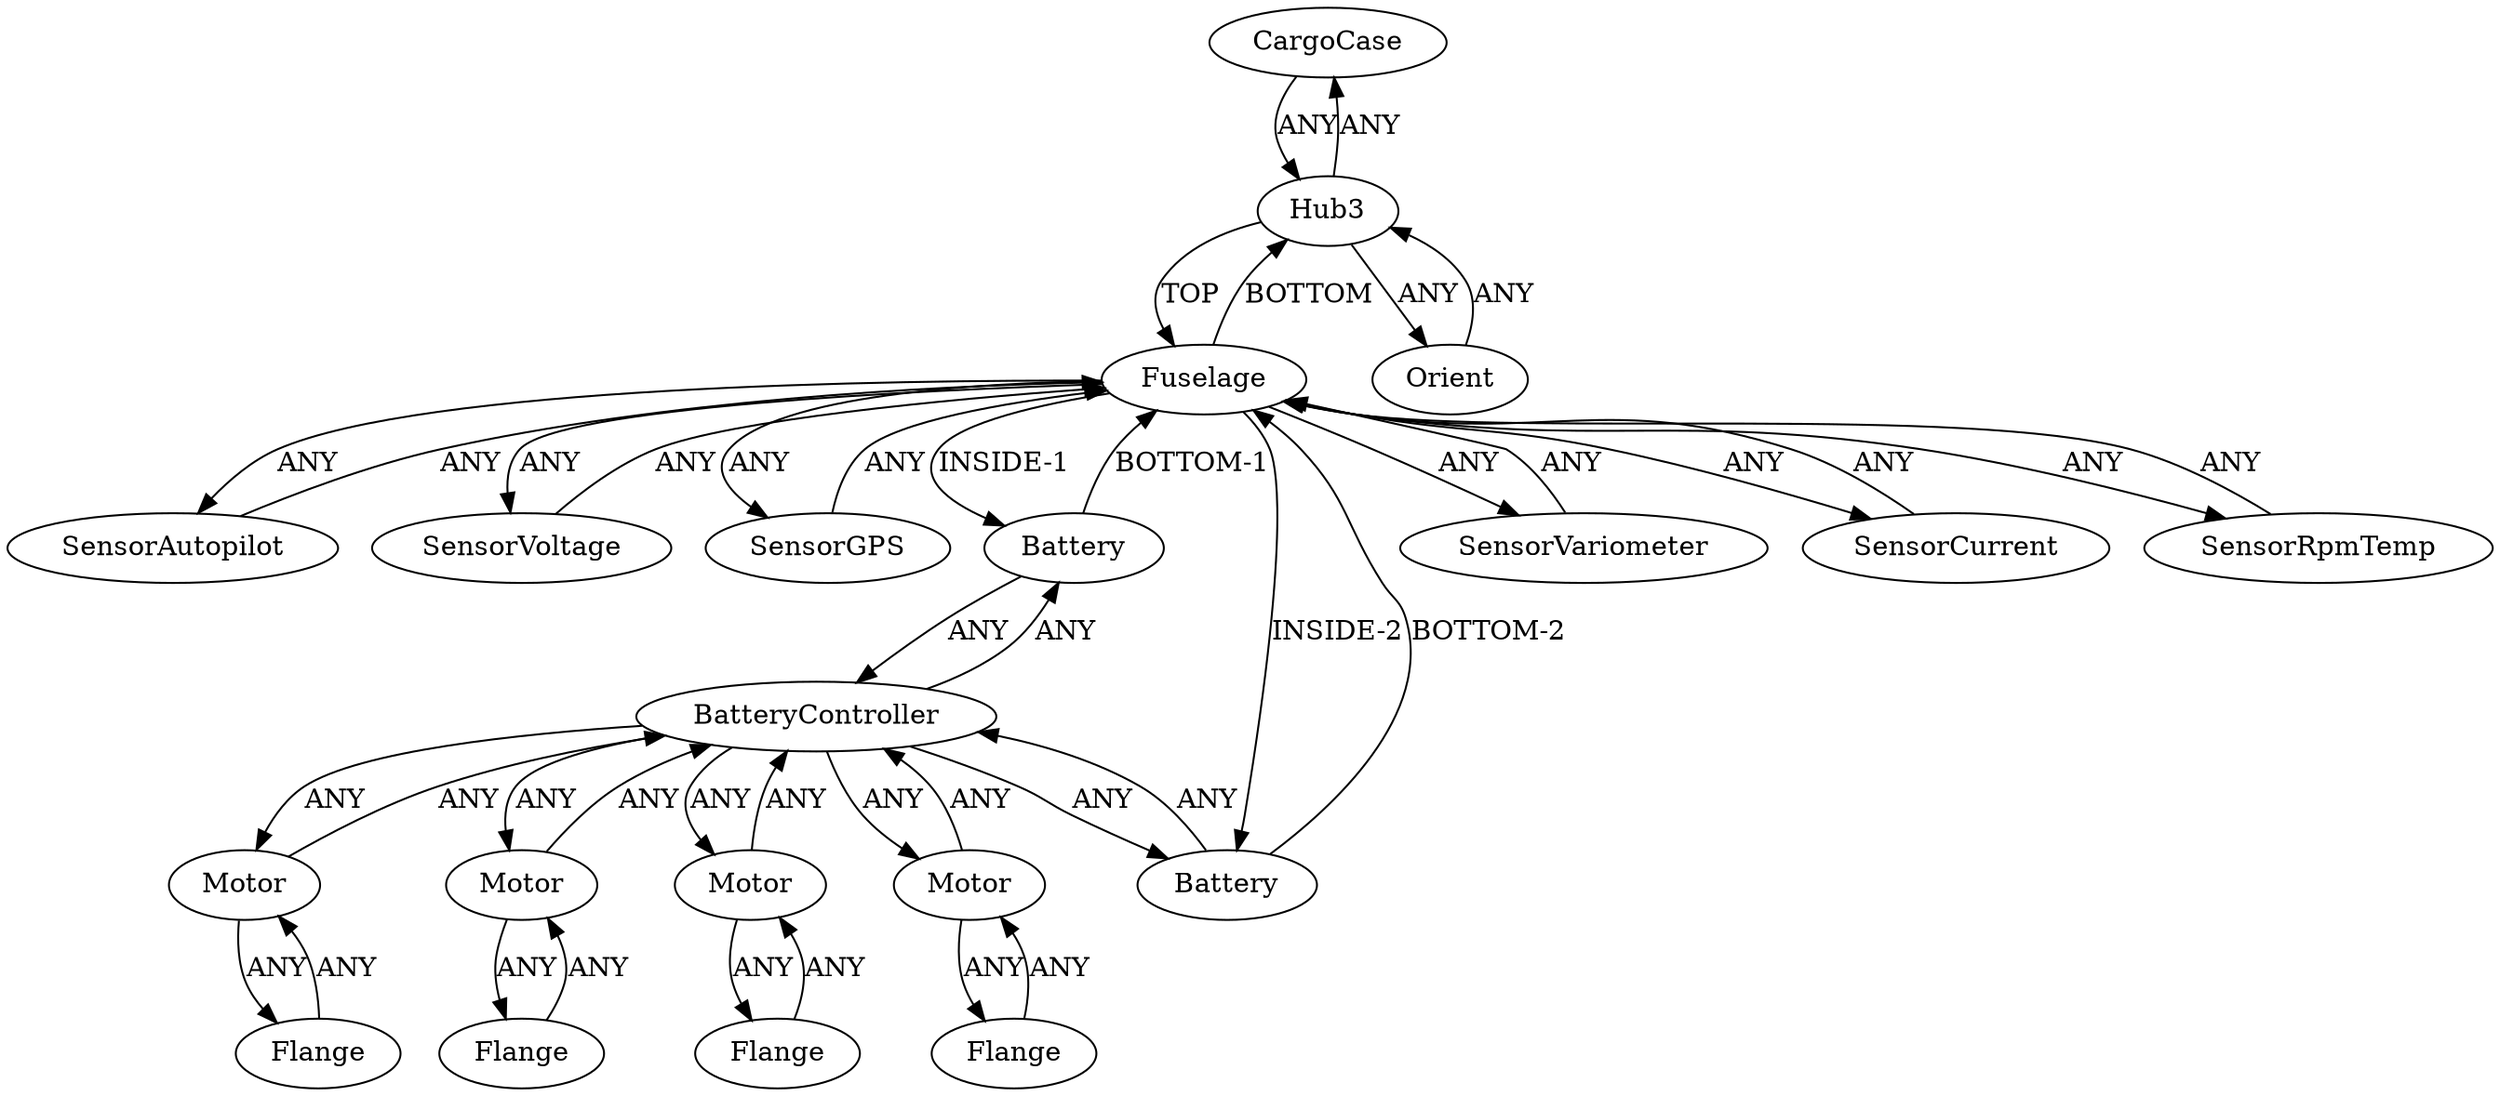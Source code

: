 /* Created by igraph 0.10.2 */
digraph {
  0 [
    instance=CargoCase_instance_1
    label=CargoCase
  ];
  1 [
    instance=Fuselage_instance_1
    label=Fuselage
  ];
  2 [
    instance=Flange_instance_1
    label=Flange
  ];
  3 [
    instance=Motor_instance_1
    label=Motor
  ];
  4 [
    instance=SensorAutopilot_instance_1
    label=SensorAutopilot
  ];
  5 [
    instance=Hub3_instance_4
    label=Hub3
  ];
  6 [
    instance=Flange_instance_2
    label=Flange
  ];
  7 [
    instance=SensorVoltage_instance_1
    label=SensorVoltage
  ];
  8 [
    instance=Motor_instance_2
    label=Motor
  ];
  9 [
    instance=Motor_instance_3
    label=Motor
  ];
  10 [
    instance=Flange_instance_3
    label=Flange
  ];
  11 [
    instance=Flange_instance_4
    label=Flange
  ];
  12 [
    instance=SensorGPS_instance_1
    label=SensorGPS
  ];
  13 [
    instance=Battery_instance_1
    label=Battery
  ];
  14 [
    instance=SensorVariometer_instance_1
    label=SensorVariometer
  ];
  15 [
    instance=Battery_instance_2
    label=Battery
  ];
  16 [
    instance=Orient
    label=Orient
  ];
  17 [
    instance=SensorCurrent_instance_1
    label=SensorCurrent
  ];
  18 [
    instance=Motor_instance_4
    label=Motor
  ];
  19 [
    instance=BatteryController_instance_1
    label=BatteryController
  ];
  20 [
    instance=SensorRpmTemp_instance_1
    label=SensorRpmTemp
  ];

  0 -> 5 [
    label=ANY
  ];
  1 -> 4 [
    label=ANY
  ];
  1 -> 5 [
    label=BOTTOM
  ];
  1 -> 7 [
    label=ANY
  ];
  1 -> 12 [
    label=ANY
  ];
  1 -> 13 [
    label="INSIDE-1"
  ];
  1 -> 14 [
    label=ANY
  ];
  1 -> 15 [
    label="INSIDE-2"
  ];
  1 -> 17 [
    label=ANY
  ];
  1 -> 20 [
    label=ANY
  ];
  2 -> 3 [
    label=ANY
  ];
  3 -> 2 [
    label=ANY
  ];
  3 -> 19 [
    label=ANY
  ];
  4 -> 1 [
    label=ANY
  ];
  5 -> 0 [
    label=ANY
  ];
  5 -> 1 [
    label=TOP
  ];
  5 -> 16 [
    label=ANY
  ];
  6 -> 18 [
    label=ANY
  ];
  7 -> 1 [
    label=ANY
  ];
  8 -> 10 [
    label=ANY
  ];
  8 -> 19 [
    label=ANY
  ];
  9 -> 11 [
    label=ANY
  ];
  9 -> 19 [
    label=ANY
  ];
  10 -> 8 [
    label=ANY
  ];
  11 -> 9 [
    label=ANY
  ];
  12 -> 1 [
    label=ANY
  ];
  13 -> 1 [
    label="BOTTOM-1"
  ];
  13 -> 19 [
    label=ANY
  ];
  14 -> 1 [
    label=ANY
  ];
  15 -> 1 [
    label="BOTTOM-2"
  ];
  15 -> 19 [
    label=ANY
  ];
  16 -> 5 [
    label=ANY
  ];
  17 -> 1 [
    label=ANY
  ];
  18 -> 6 [
    label=ANY
  ];
  18 -> 19 [
    label=ANY
  ];
  19 -> 3 [
    label=ANY
  ];
  19 -> 8 [
    label=ANY
  ];
  19 -> 9 [
    label=ANY
  ];
  19 -> 13 [
    label=ANY
  ];
  19 -> 15 [
    label=ANY
  ];
  19 -> 18 [
    label=ANY
  ];
  20 -> 1 [
    label=ANY
  ];
}
